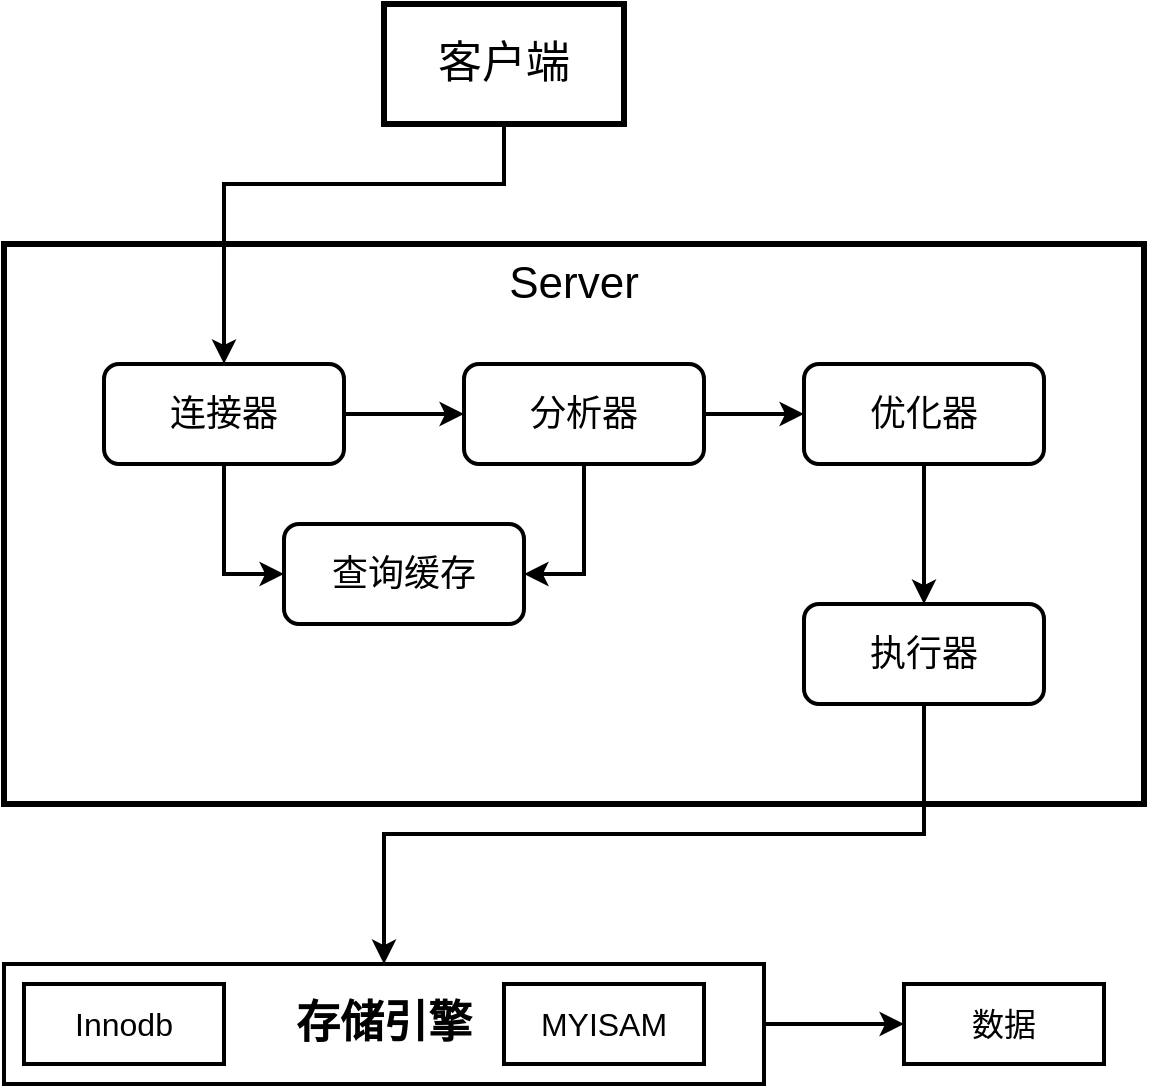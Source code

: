 <mxfile version="21.0.2" type="github">
  <diagram name="运行机制" id="QOioI5O9c9zWEt676h6U">
    <mxGraphModel dx="2074" dy="1201" grid="1" gridSize="10" guides="1" tooltips="1" connect="1" arrows="1" fold="1" page="1" pageScale="1" pageWidth="827" pageHeight="1169" math="0" shadow="0">
      <root>
        <mxCell id="0" />
        <mxCell id="1" parent="0" />
        <mxCell id="9D4a1MfFK2hFuxu32SRj-1" value="客户端" style="rounded=0;whiteSpace=wrap;html=1;strokeWidth=3;fontSize=22;" vertex="1" parent="1">
          <mxGeometry x="320" y="250" width="120" height="60" as="geometry" />
        </mxCell>
        <mxCell id="9D4a1MfFK2hFuxu32SRj-2" value="Server" style="rounded=0;whiteSpace=wrap;html=1;strokeWidth=3;fontSize=22;horizontal=1;verticalAlign=top;" vertex="1" parent="1">
          <mxGeometry x="130" y="370" width="570" height="280" as="geometry" />
        </mxCell>
        <mxCell id="9D4a1MfFK2hFuxu32SRj-9" style="edgeStyle=orthogonalEdgeStyle;rounded=0;orthogonalLoop=1;jettySize=auto;html=1;strokeWidth=2;" edge="1" parent="1" source="9D4a1MfFK2hFuxu32SRj-3" target="9D4a1MfFK2hFuxu32SRj-4">
          <mxGeometry relative="1" as="geometry" />
        </mxCell>
        <mxCell id="9D4a1MfFK2hFuxu32SRj-17" style="edgeStyle=orthogonalEdgeStyle;rounded=0;orthogonalLoop=1;jettySize=auto;html=1;entryX=0;entryY=0.5;entryDx=0;entryDy=0;strokeWidth=2;" edge="1" parent="1" source="9D4a1MfFK2hFuxu32SRj-3" target="9D4a1MfFK2hFuxu32SRj-8">
          <mxGeometry relative="1" as="geometry" />
        </mxCell>
        <mxCell id="9D4a1MfFK2hFuxu32SRj-3" value="连接器" style="rounded=1;whiteSpace=wrap;html=1;strokeWidth=2;fontSize=18;" vertex="1" parent="1">
          <mxGeometry x="180" y="430" width="120" height="50" as="geometry" />
        </mxCell>
        <mxCell id="9D4a1MfFK2hFuxu32SRj-10" style="edgeStyle=orthogonalEdgeStyle;rounded=0;orthogonalLoop=1;jettySize=auto;html=1;entryX=0;entryY=0.5;entryDx=0;entryDy=0;strokeWidth=2;" edge="1" parent="1" source="9D4a1MfFK2hFuxu32SRj-4" target="9D4a1MfFK2hFuxu32SRj-5">
          <mxGeometry relative="1" as="geometry" />
        </mxCell>
        <mxCell id="9D4a1MfFK2hFuxu32SRj-18" style="edgeStyle=orthogonalEdgeStyle;rounded=0;orthogonalLoop=1;jettySize=auto;html=1;entryX=1;entryY=0.5;entryDx=0;entryDy=0;strokeWidth=2;" edge="1" parent="1" source="9D4a1MfFK2hFuxu32SRj-4" target="9D4a1MfFK2hFuxu32SRj-8">
          <mxGeometry relative="1" as="geometry" />
        </mxCell>
        <mxCell id="9D4a1MfFK2hFuxu32SRj-4" value="分析器" style="rounded=1;whiteSpace=wrap;html=1;strokeWidth=2;fontSize=18;" vertex="1" parent="1">
          <mxGeometry x="360" y="430" width="120" height="50" as="geometry" />
        </mxCell>
        <mxCell id="9D4a1MfFK2hFuxu32SRj-11" style="edgeStyle=orthogonalEdgeStyle;rounded=0;orthogonalLoop=1;jettySize=auto;html=1;strokeWidth=2;" edge="1" parent="1" source="9D4a1MfFK2hFuxu32SRj-5" target="9D4a1MfFK2hFuxu32SRj-6">
          <mxGeometry relative="1" as="geometry" />
        </mxCell>
        <mxCell id="9D4a1MfFK2hFuxu32SRj-5" value="优化器" style="rounded=1;whiteSpace=wrap;html=1;strokeWidth=2;fontSize=18;" vertex="1" parent="1">
          <mxGeometry x="530" y="430" width="120" height="50" as="geometry" />
        </mxCell>
        <mxCell id="9D4a1MfFK2hFuxu32SRj-13" style="edgeStyle=orthogonalEdgeStyle;rounded=0;orthogonalLoop=1;jettySize=auto;html=1;entryX=0.5;entryY=0;entryDx=0;entryDy=0;exitX=0.5;exitY=1;exitDx=0;exitDy=0;strokeWidth=2;" edge="1" parent="1" source="9D4a1MfFK2hFuxu32SRj-6" target="9D4a1MfFK2hFuxu32SRj-14">
          <mxGeometry relative="1" as="geometry" />
        </mxCell>
        <mxCell id="9D4a1MfFK2hFuxu32SRj-6" value="执行器" style="rounded=1;whiteSpace=wrap;html=1;strokeWidth=2;fontSize=18;" vertex="1" parent="1">
          <mxGeometry x="530" y="550" width="120" height="50" as="geometry" />
        </mxCell>
        <mxCell id="9D4a1MfFK2hFuxu32SRj-7" style="edgeStyle=orthogonalEdgeStyle;rounded=0;orthogonalLoop=1;jettySize=auto;html=1;entryX=0.193;entryY=0.214;entryDx=0;entryDy=0;entryPerimeter=0;strokeWidth=2;" edge="1" parent="1" source="9D4a1MfFK2hFuxu32SRj-1" target="9D4a1MfFK2hFuxu32SRj-2">
          <mxGeometry relative="1" as="geometry" />
        </mxCell>
        <mxCell id="9D4a1MfFK2hFuxu32SRj-8" value="查询缓存" style="rounded=1;whiteSpace=wrap;html=1;strokeWidth=2;fontSize=18;" vertex="1" parent="1">
          <mxGeometry x="270" y="510" width="120" height="50" as="geometry" />
        </mxCell>
        <mxCell id="9D4a1MfFK2hFuxu32SRj-19" style="edgeStyle=orthogonalEdgeStyle;rounded=0;orthogonalLoop=1;jettySize=auto;html=1;entryX=0;entryY=0.5;entryDx=0;entryDy=0;strokeWidth=2;" edge="1" parent="1" source="9D4a1MfFK2hFuxu32SRj-14" target="9D4a1MfFK2hFuxu32SRj-16">
          <mxGeometry relative="1" as="geometry" />
        </mxCell>
        <mxCell id="9D4a1MfFK2hFuxu32SRj-14" value="存储引擎" style="rounded=0;whiteSpace=wrap;html=1;strokeWidth=2;fontStyle=1;fontSize=22;" vertex="1" parent="1">
          <mxGeometry x="130" y="730" width="380" height="60" as="geometry" />
        </mxCell>
        <mxCell id="9D4a1MfFK2hFuxu32SRj-12" value="Innodb" style="rounded=0;whiteSpace=wrap;html=1;strokeWidth=2;fontSize=16;" vertex="1" parent="1">
          <mxGeometry x="140" y="740" width="100" height="40" as="geometry" />
        </mxCell>
        <mxCell id="9D4a1MfFK2hFuxu32SRj-15" value="MYISAM" style="rounded=0;whiteSpace=wrap;html=1;strokeWidth=2;fontSize=16;" vertex="1" parent="1">
          <mxGeometry x="380" y="740" width="100" height="40" as="geometry" />
        </mxCell>
        <mxCell id="9D4a1MfFK2hFuxu32SRj-16" value="数据" style="rounded=0;whiteSpace=wrap;html=1;strokeWidth=2;fontSize=16;" vertex="1" parent="1">
          <mxGeometry x="580" y="740" width="100" height="40" as="geometry" />
        </mxCell>
      </root>
    </mxGraphModel>
  </diagram>
</mxfile>

